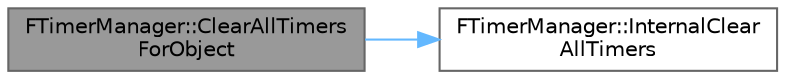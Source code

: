 digraph "FTimerManager::ClearAllTimersForObject"
{
 // INTERACTIVE_SVG=YES
 // LATEX_PDF_SIZE
  bgcolor="transparent";
  edge [fontname=Helvetica,fontsize=10,labelfontname=Helvetica,labelfontsize=10];
  node [fontname=Helvetica,fontsize=10,shape=box,height=0.2,width=0.4];
  rankdir="LR";
  Node1 [id="Node000001",label="FTimerManager::ClearAllTimers\lForObject",height=0.2,width=0.4,color="gray40", fillcolor="grey60", style="filled", fontcolor="black",tooltip="Clears all timers that are bound to functions on the given object."];
  Node1 -> Node2 [id="edge1_Node000001_Node000002",color="steelblue1",style="solid",tooltip=" "];
  Node2 [id="Node000002",label="FTimerManager::InternalClear\lAllTimers",height=0.2,width=0.4,color="grey40", fillcolor="white", style="filled",URL="$d7/dea/classFTimerManager.html#ac9b021e96562d66845d7ddf3b9857a2c",tooltip=" "];
}
